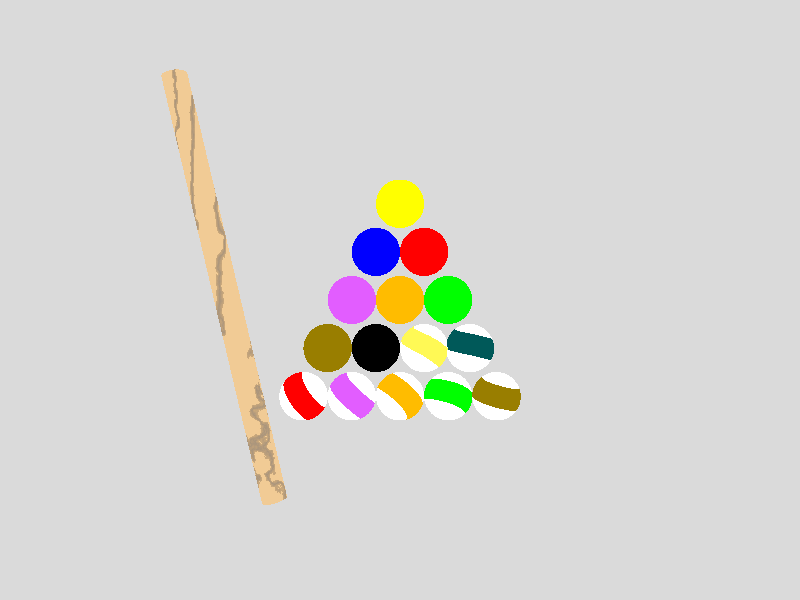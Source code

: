 #include "colors.inc"  
#include "textures.inc"
camera{
location <0,25,0>
look_at <0,0,0>
}              

light_source{
<0,10,0>
color red 1 green 1 blue 1
}                         

plane{
<0,1,0> 0
texture{
pigment{Gray70}
}
}    

//bola zaul espiral
sphere{<2.9,0,-2>, 1
texture{pigment{spiral1 3 rotate<120,0,-100>
color_map{
[0.0 color rgb<1,1,1>]
[0.5 color rgb<1,1,1>]
[0.5 color rgb<0.0,0.1,0.1>]}
scale 2.5}
finish{phong 0.5}}
}                
//bola roja               
sphere{ <1,0,2>, 1 
texture{pigment {color Red}
finish{phong 5.5}}
}             
//bola azul
sphere{ <-1,0,2>, 1 
texture{pigment {color Blue}
finish{phong 5.5}}
}
//bola amarillo
sphere{ <0,0,4>, 1 
texture{pigment {color Yellow}
finish{phong 5.5}}
}    
//bola verde
sphere{ <2,0,0>, 1 
texture{pigment {color Green}
finish{phong 5.5}}
}      
//bola naranja
sphere{ <0,0,0>, 1 
texture{pigment {color Orange}
finish{phong 5.5}}
} 
//bola morada
sphere{ <-2,0,0>, 1 
texture{pigment {color rgb <0.76,0.11,1>}
finish{phong 5.5}}
}  
//bola chocolate
sphere{ <-3,0,-2>, 1 
texture{pigment {color rgb <0.32,0.21,0>}
finish{phong 5.5}}
}   
//bola negro
sphere{ <-1,0,-2>, 1 
texture{pigment {color rgb <0,0,0>}
finish{phong 5.5}}
}
//bola amarillo espiral
sphere{<1,0,-2>, 1
texture{pigment{spiral1 3 rotate<100,0,-110>
color_map{
[0.0 color rgb<1,1,1>]
[0.5 color rgb<1,1,1>]
[0.5 color rgb<1,0.95,0.09>]}
scale 2.5}
finish{phong 0.5}}
} 
//bola chocolate espiral
sphere{<4,0,-4>, 1
texture{pigment{spiral1 3 rotate<120,0,-90>
color_map{
[0.0 color rgb<1,1,1>]
[0.5 color rgb<1,1,1>]
[0.5 color rgb<0.32,0.21,0>]}
scale 2.5}
finish{phong 0.5}}
} 
//bola verde espiral
sphere{<2,0,-4>, 1
texture{pigment{spiral1 3 rotate<105,0,-130>
color_map{
[0.0 color rgb<1,1,1>]
[0.5 color rgb<1,1,1>]
[0.5 color Green]}
scale 2.5}
finish{phong 0.5}}
}   
//bola naranja espiral
sphere{<0,0,-4>, 1
texture{pigment{spiral1 3 rotate<85,0,-130>
color_map{
[0.0 color rgb<1,1,1>]
[0.5 color rgb<1,1,1>]
[0.5 color Orange]}
scale 2.5}
finish{phong 0.5}}
}    
//bola morado espiral
sphere{<-2,0,-4>, 1
texture{pigment{spiral1 3 rotate<95,0,-120>
color_map{
[0.0 color rgb<1,1,1>]
[0.5 color rgb<1,1,1>]
[0.5 color rgb<0.76,0.11,1>]}
scale 2.5}
finish{phong 0.5}}
}      
//bola roja espiral
sphere{<-4,0,-4>, 1
texture{pigment{spiral1 3 rotate<100,0,-135>
color_map{
[0.0 color rgb<1,1,1>]
[0.5 color rgb<1,1,1>]
[0.5 color Red]}
scale 2.5}
finish{phong 0.5}}
}  
//taco
cylinder{ <-9,1,9>,<-5,1,-8> 0.5
texture{pigment {Tan_Wood}}} 

